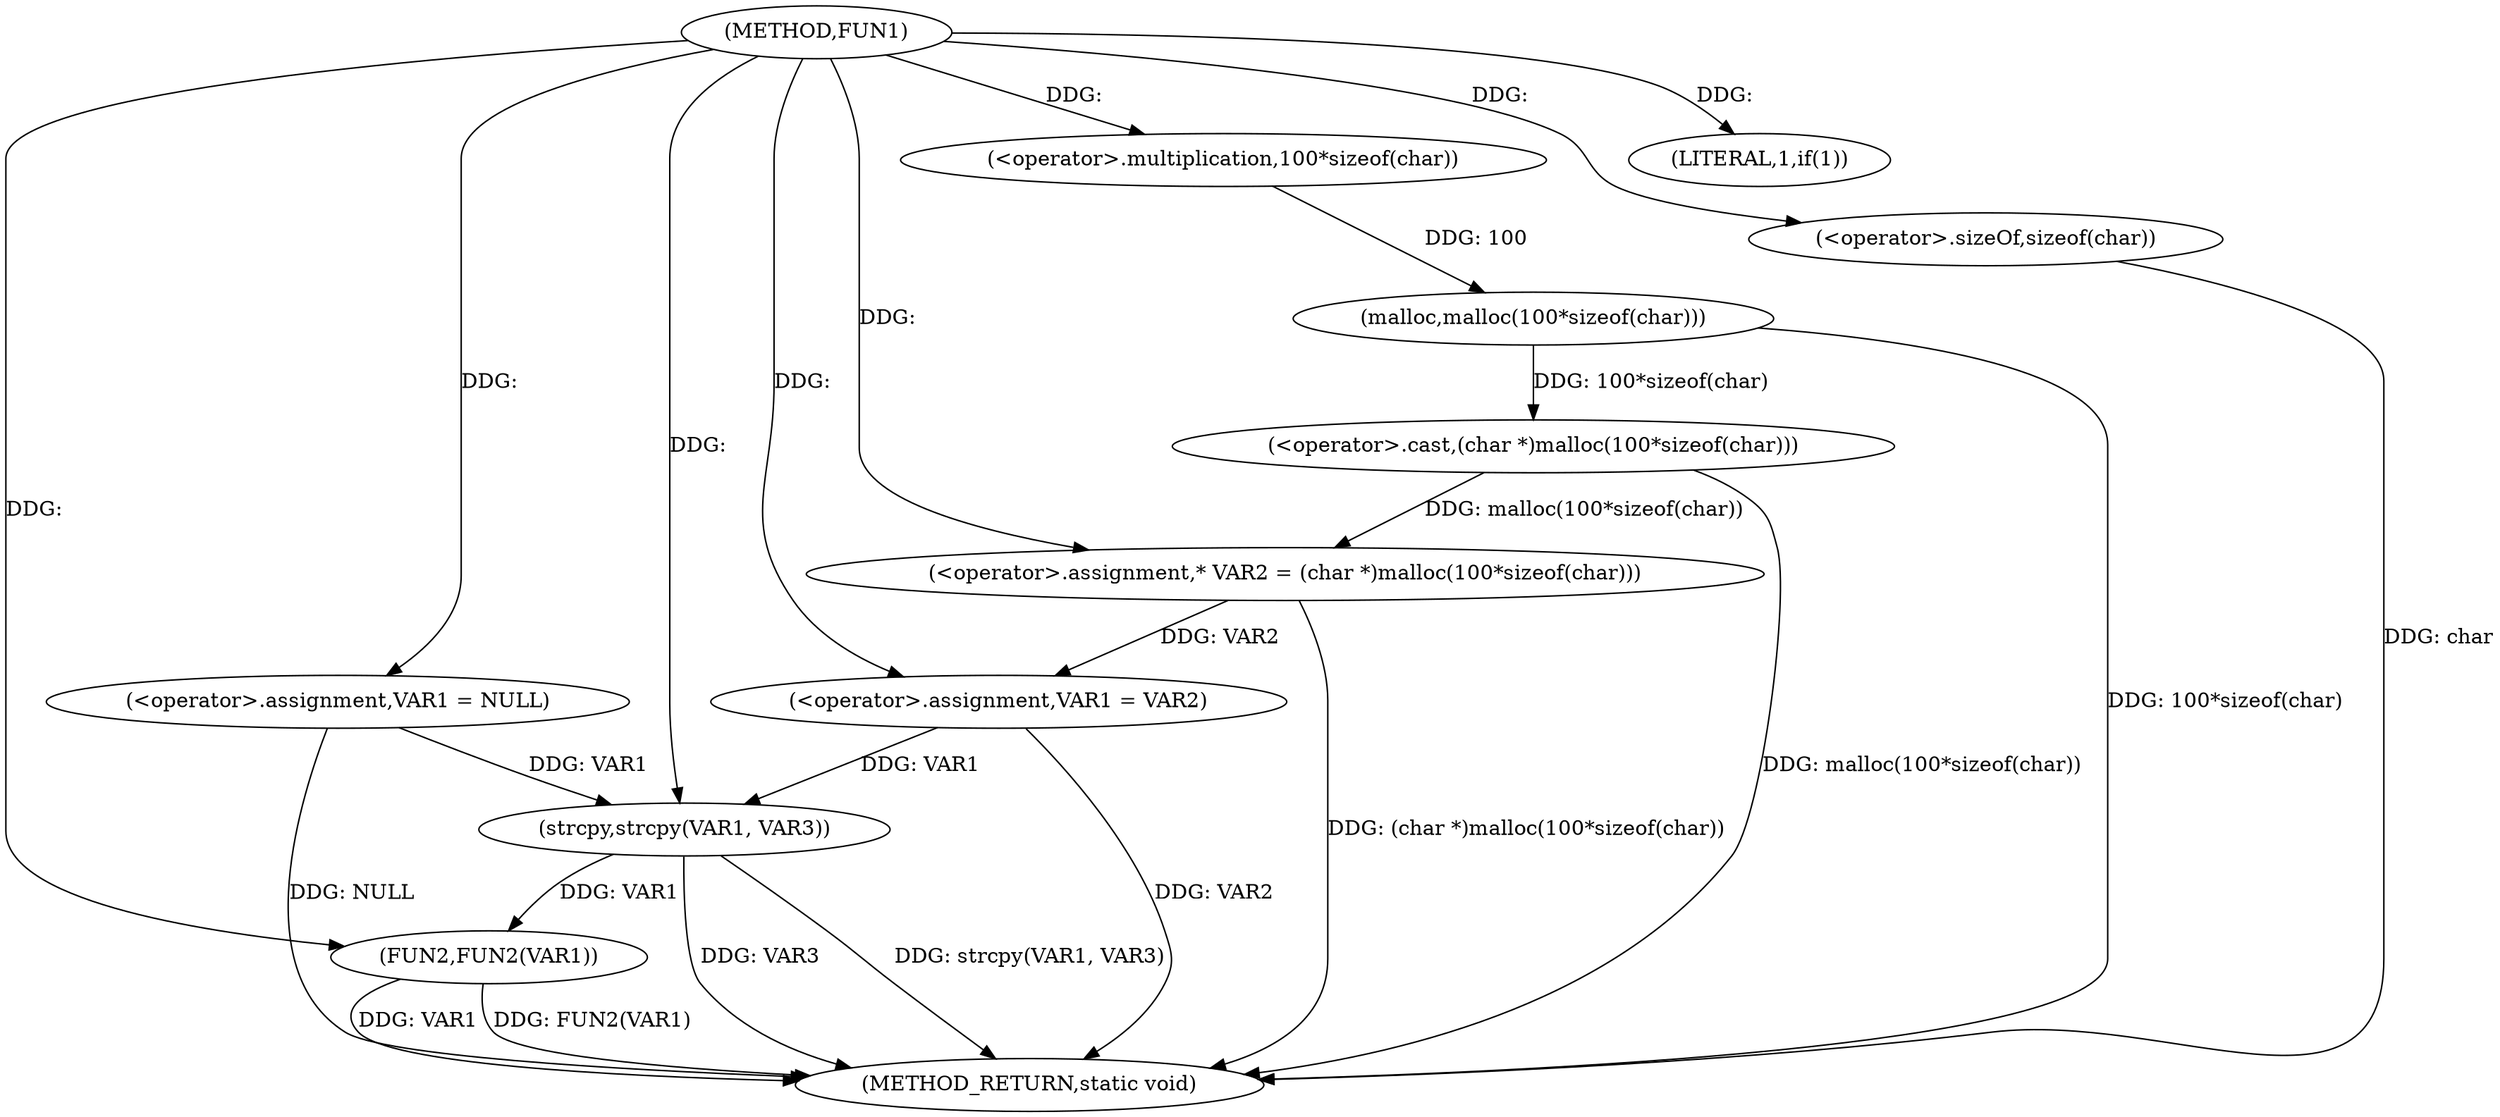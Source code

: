 digraph FUN1 {  
"1000100" [label = "(METHOD,FUN1)" ]
"1000130" [label = "(METHOD_RETURN,static void)" ]
"1000103" [label = "(<operator>.assignment,VAR1 = NULL)" ]
"1000107" [label = "(LITERAL,1,if(1))" ]
"1000111" [label = "(<operator>.assignment,* VAR2 = (char *)malloc(100*sizeof(char)))" ]
"1000113" [label = "(<operator>.cast,(char *)malloc(100*sizeof(char)))" ]
"1000115" [label = "(malloc,malloc(100*sizeof(char)))" ]
"1000116" [label = "(<operator>.multiplication,100*sizeof(char))" ]
"1000118" [label = "(<operator>.sizeOf,sizeof(char))" ]
"1000120" [label = "(<operator>.assignment,VAR1 = VAR2)" ]
"1000125" [label = "(strcpy,strcpy(VAR1, VAR3))" ]
"1000128" [label = "(FUN2,FUN2(VAR1))" ]
  "1000125" -> "1000130"  [ label = "DDG: strcpy(VAR1, VAR3)"] 
  "1000103" -> "1000130"  [ label = "DDG: NULL"] 
  "1000113" -> "1000130"  [ label = "DDG: malloc(100*sizeof(char))"] 
  "1000125" -> "1000130"  [ label = "DDG: VAR3"] 
  "1000120" -> "1000130"  [ label = "DDG: VAR2"] 
  "1000128" -> "1000130"  [ label = "DDG: FUN2(VAR1)"] 
  "1000118" -> "1000130"  [ label = "DDG: char"] 
  "1000128" -> "1000130"  [ label = "DDG: VAR1"] 
  "1000111" -> "1000130"  [ label = "DDG: (char *)malloc(100*sizeof(char))"] 
  "1000115" -> "1000130"  [ label = "DDG: 100*sizeof(char)"] 
  "1000100" -> "1000103"  [ label = "DDG: "] 
  "1000100" -> "1000107"  [ label = "DDG: "] 
  "1000113" -> "1000111"  [ label = "DDG: malloc(100*sizeof(char))"] 
  "1000100" -> "1000111"  [ label = "DDG: "] 
  "1000115" -> "1000113"  [ label = "DDG: 100*sizeof(char)"] 
  "1000116" -> "1000115"  [ label = "DDG: 100"] 
  "1000100" -> "1000116"  [ label = "DDG: "] 
  "1000100" -> "1000118"  [ label = "DDG: "] 
  "1000111" -> "1000120"  [ label = "DDG: VAR2"] 
  "1000100" -> "1000120"  [ label = "DDG: "] 
  "1000103" -> "1000125"  [ label = "DDG: VAR1"] 
  "1000120" -> "1000125"  [ label = "DDG: VAR1"] 
  "1000100" -> "1000125"  [ label = "DDG: "] 
  "1000125" -> "1000128"  [ label = "DDG: VAR1"] 
  "1000100" -> "1000128"  [ label = "DDG: "] 
}
